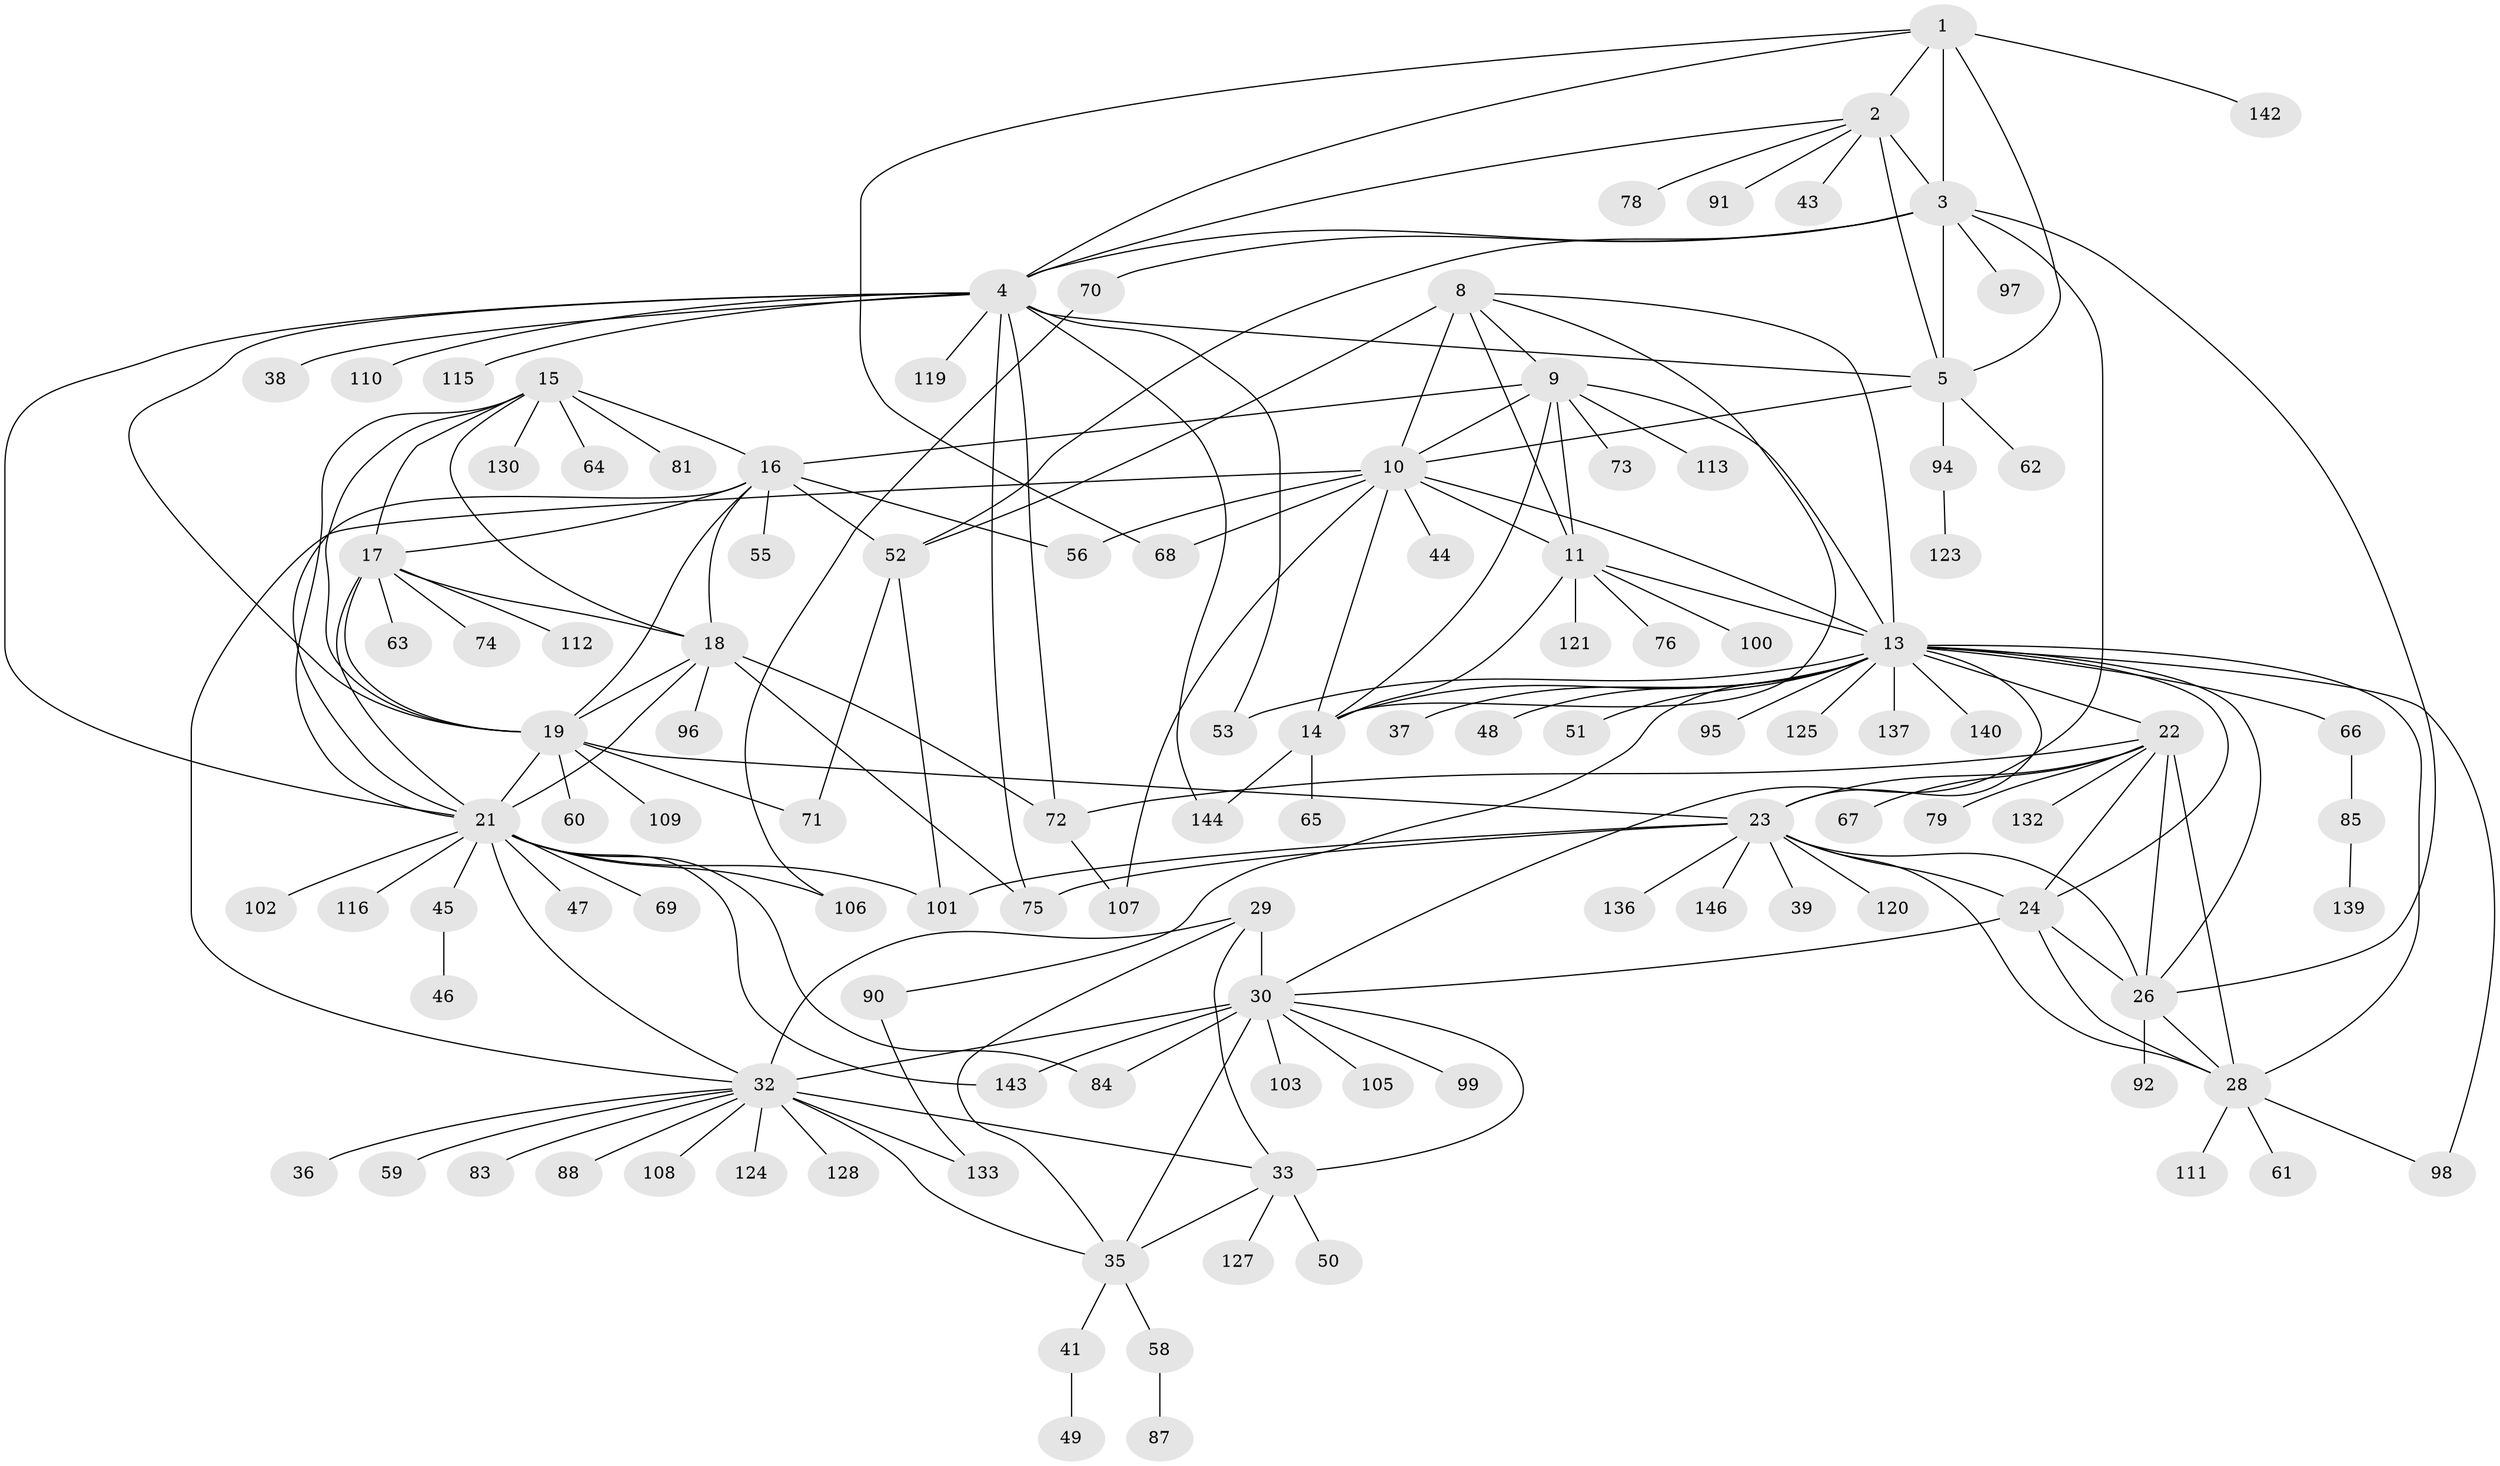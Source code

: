 // Generated by graph-tools (version 1.1) at 2025/24/03/03/25 07:24:17]
// undirected, 115 vertices, 182 edges
graph export_dot {
graph [start="1"]
  node [color=gray90,style=filled];
  1 [super="+57"];
  2 [super="+135"];
  3 [super="+7"];
  4 [super="+117"];
  5 [super="+6"];
  8;
  9 [super="+40"];
  10;
  11 [super="+12"];
  13 [super="+25"];
  14 [super="+82"];
  15 [super="+42"];
  16 [super="+129"];
  17;
  18;
  19 [super="+20"];
  21 [super="+93"];
  22 [super="+27"];
  23 [super="+104"];
  24 [super="+114"];
  26 [super="+54"];
  28 [super="+77"];
  29 [super="+118"];
  30 [super="+31"];
  32 [super="+34"];
  33;
  35 [super="+145"];
  36;
  37 [super="+134"];
  38;
  39;
  41;
  43;
  44;
  45;
  46;
  47;
  48;
  49;
  50;
  51;
  52;
  53;
  55;
  56;
  58;
  59;
  60;
  61;
  62;
  63;
  64;
  65;
  66;
  67;
  68;
  69;
  70;
  71;
  72 [super="+86"];
  73;
  74 [super="+131"];
  75 [super="+89"];
  76 [super="+80"];
  78;
  79;
  81 [super="+138"];
  83;
  84;
  85;
  87;
  88;
  90;
  91;
  92;
  94;
  95;
  96;
  97;
  98;
  99;
  100;
  101 [super="+126"];
  102;
  103;
  105;
  106;
  107;
  108;
  109;
  110 [super="+122"];
  111;
  112 [super="+141"];
  113;
  115;
  116;
  119;
  120;
  121;
  123;
  124;
  125;
  127;
  128;
  130;
  132;
  133;
  136;
  137;
  139;
  140;
  142;
  143;
  144;
  146;
  1 -- 2;
  1 -- 3 [weight=2];
  1 -- 4;
  1 -- 5 [weight=2];
  1 -- 68;
  1 -- 142;
  2 -- 3 [weight=2];
  2 -- 4;
  2 -- 5 [weight=2];
  2 -- 43;
  2 -- 78;
  2 -- 91;
  3 -- 4 [weight=2];
  3 -- 5 [weight=4];
  3 -- 26;
  3 -- 52;
  3 -- 97;
  3 -- 30;
  3 -- 70;
  4 -- 5 [weight=2];
  4 -- 38;
  4 -- 53;
  4 -- 72;
  4 -- 75;
  4 -- 110;
  4 -- 115;
  4 -- 119;
  4 -- 144;
  4 -- 19;
  4 -- 21 [weight=2];
  5 -- 10;
  5 -- 62;
  5 -- 94;
  8 -- 9;
  8 -- 10;
  8 -- 11 [weight=2];
  8 -- 13;
  8 -- 14;
  8 -- 52;
  9 -- 10;
  9 -- 11 [weight=2];
  9 -- 13;
  9 -- 14;
  9 -- 16;
  9 -- 73;
  9 -- 113;
  10 -- 11 [weight=2];
  10 -- 13;
  10 -- 14;
  10 -- 32;
  10 -- 44;
  10 -- 56;
  10 -- 68;
  10 -- 107;
  11 -- 13 [weight=2];
  11 -- 14 [weight=2];
  11 -- 100;
  11 -- 76;
  11 -- 121;
  13 -- 14;
  13 -- 51;
  13 -- 53;
  13 -- 95;
  13 -- 98;
  13 -- 125;
  13 -- 137;
  13 -- 140;
  13 -- 66;
  13 -- 26;
  13 -- 37;
  13 -- 48;
  13 -- 22 [weight=2];
  13 -- 23;
  13 -- 24;
  13 -- 90;
  13 -- 28;
  14 -- 65;
  14 -- 144;
  15 -- 16;
  15 -- 17;
  15 -- 18;
  15 -- 19 [weight=2];
  15 -- 21;
  15 -- 64;
  15 -- 130;
  15 -- 81;
  16 -- 17;
  16 -- 18;
  16 -- 19 [weight=2];
  16 -- 21;
  16 -- 55;
  16 -- 56;
  16 -- 52;
  17 -- 18;
  17 -- 19 [weight=2];
  17 -- 21;
  17 -- 63;
  17 -- 74;
  17 -- 112;
  18 -- 19 [weight=2];
  18 -- 21;
  18 -- 72;
  18 -- 75;
  18 -- 96;
  19 -- 21 [weight=2];
  19 -- 23;
  19 -- 60;
  19 -- 71;
  19 -- 109;
  21 -- 45;
  21 -- 47;
  21 -- 69;
  21 -- 84;
  21 -- 106;
  21 -- 116;
  21 -- 143;
  21 -- 32;
  21 -- 102;
  21 -- 101;
  22 -- 23 [weight=2];
  22 -- 24 [weight=2];
  22 -- 26 [weight=2];
  22 -- 28 [weight=2];
  22 -- 67;
  22 -- 79;
  22 -- 132;
  22 -- 72;
  23 -- 24;
  23 -- 26;
  23 -- 28;
  23 -- 39;
  23 -- 101;
  23 -- 120;
  23 -- 136;
  23 -- 146;
  23 -- 75;
  24 -- 26;
  24 -- 28;
  24 -- 30;
  26 -- 28;
  26 -- 92;
  28 -- 61;
  28 -- 98;
  28 -- 111;
  29 -- 30 [weight=2];
  29 -- 32 [weight=2];
  29 -- 33;
  29 -- 35;
  30 -- 32 [weight=4];
  30 -- 33 [weight=2];
  30 -- 35 [weight=2];
  30 -- 84;
  30 -- 105;
  30 -- 99;
  30 -- 103;
  30 -- 143;
  32 -- 33 [weight=2];
  32 -- 35 [weight=2];
  32 -- 59;
  32 -- 83;
  32 -- 88;
  32 -- 133;
  32 -- 128;
  32 -- 36;
  32 -- 108;
  32 -- 124;
  33 -- 35;
  33 -- 50;
  33 -- 127;
  35 -- 41;
  35 -- 58;
  41 -- 49;
  45 -- 46;
  52 -- 71;
  52 -- 101;
  58 -- 87;
  66 -- 85;
  70 -- 106;
  72 -- 107;
  85 -- 139;
  90 -- 133;
  94 -- 123;
}
